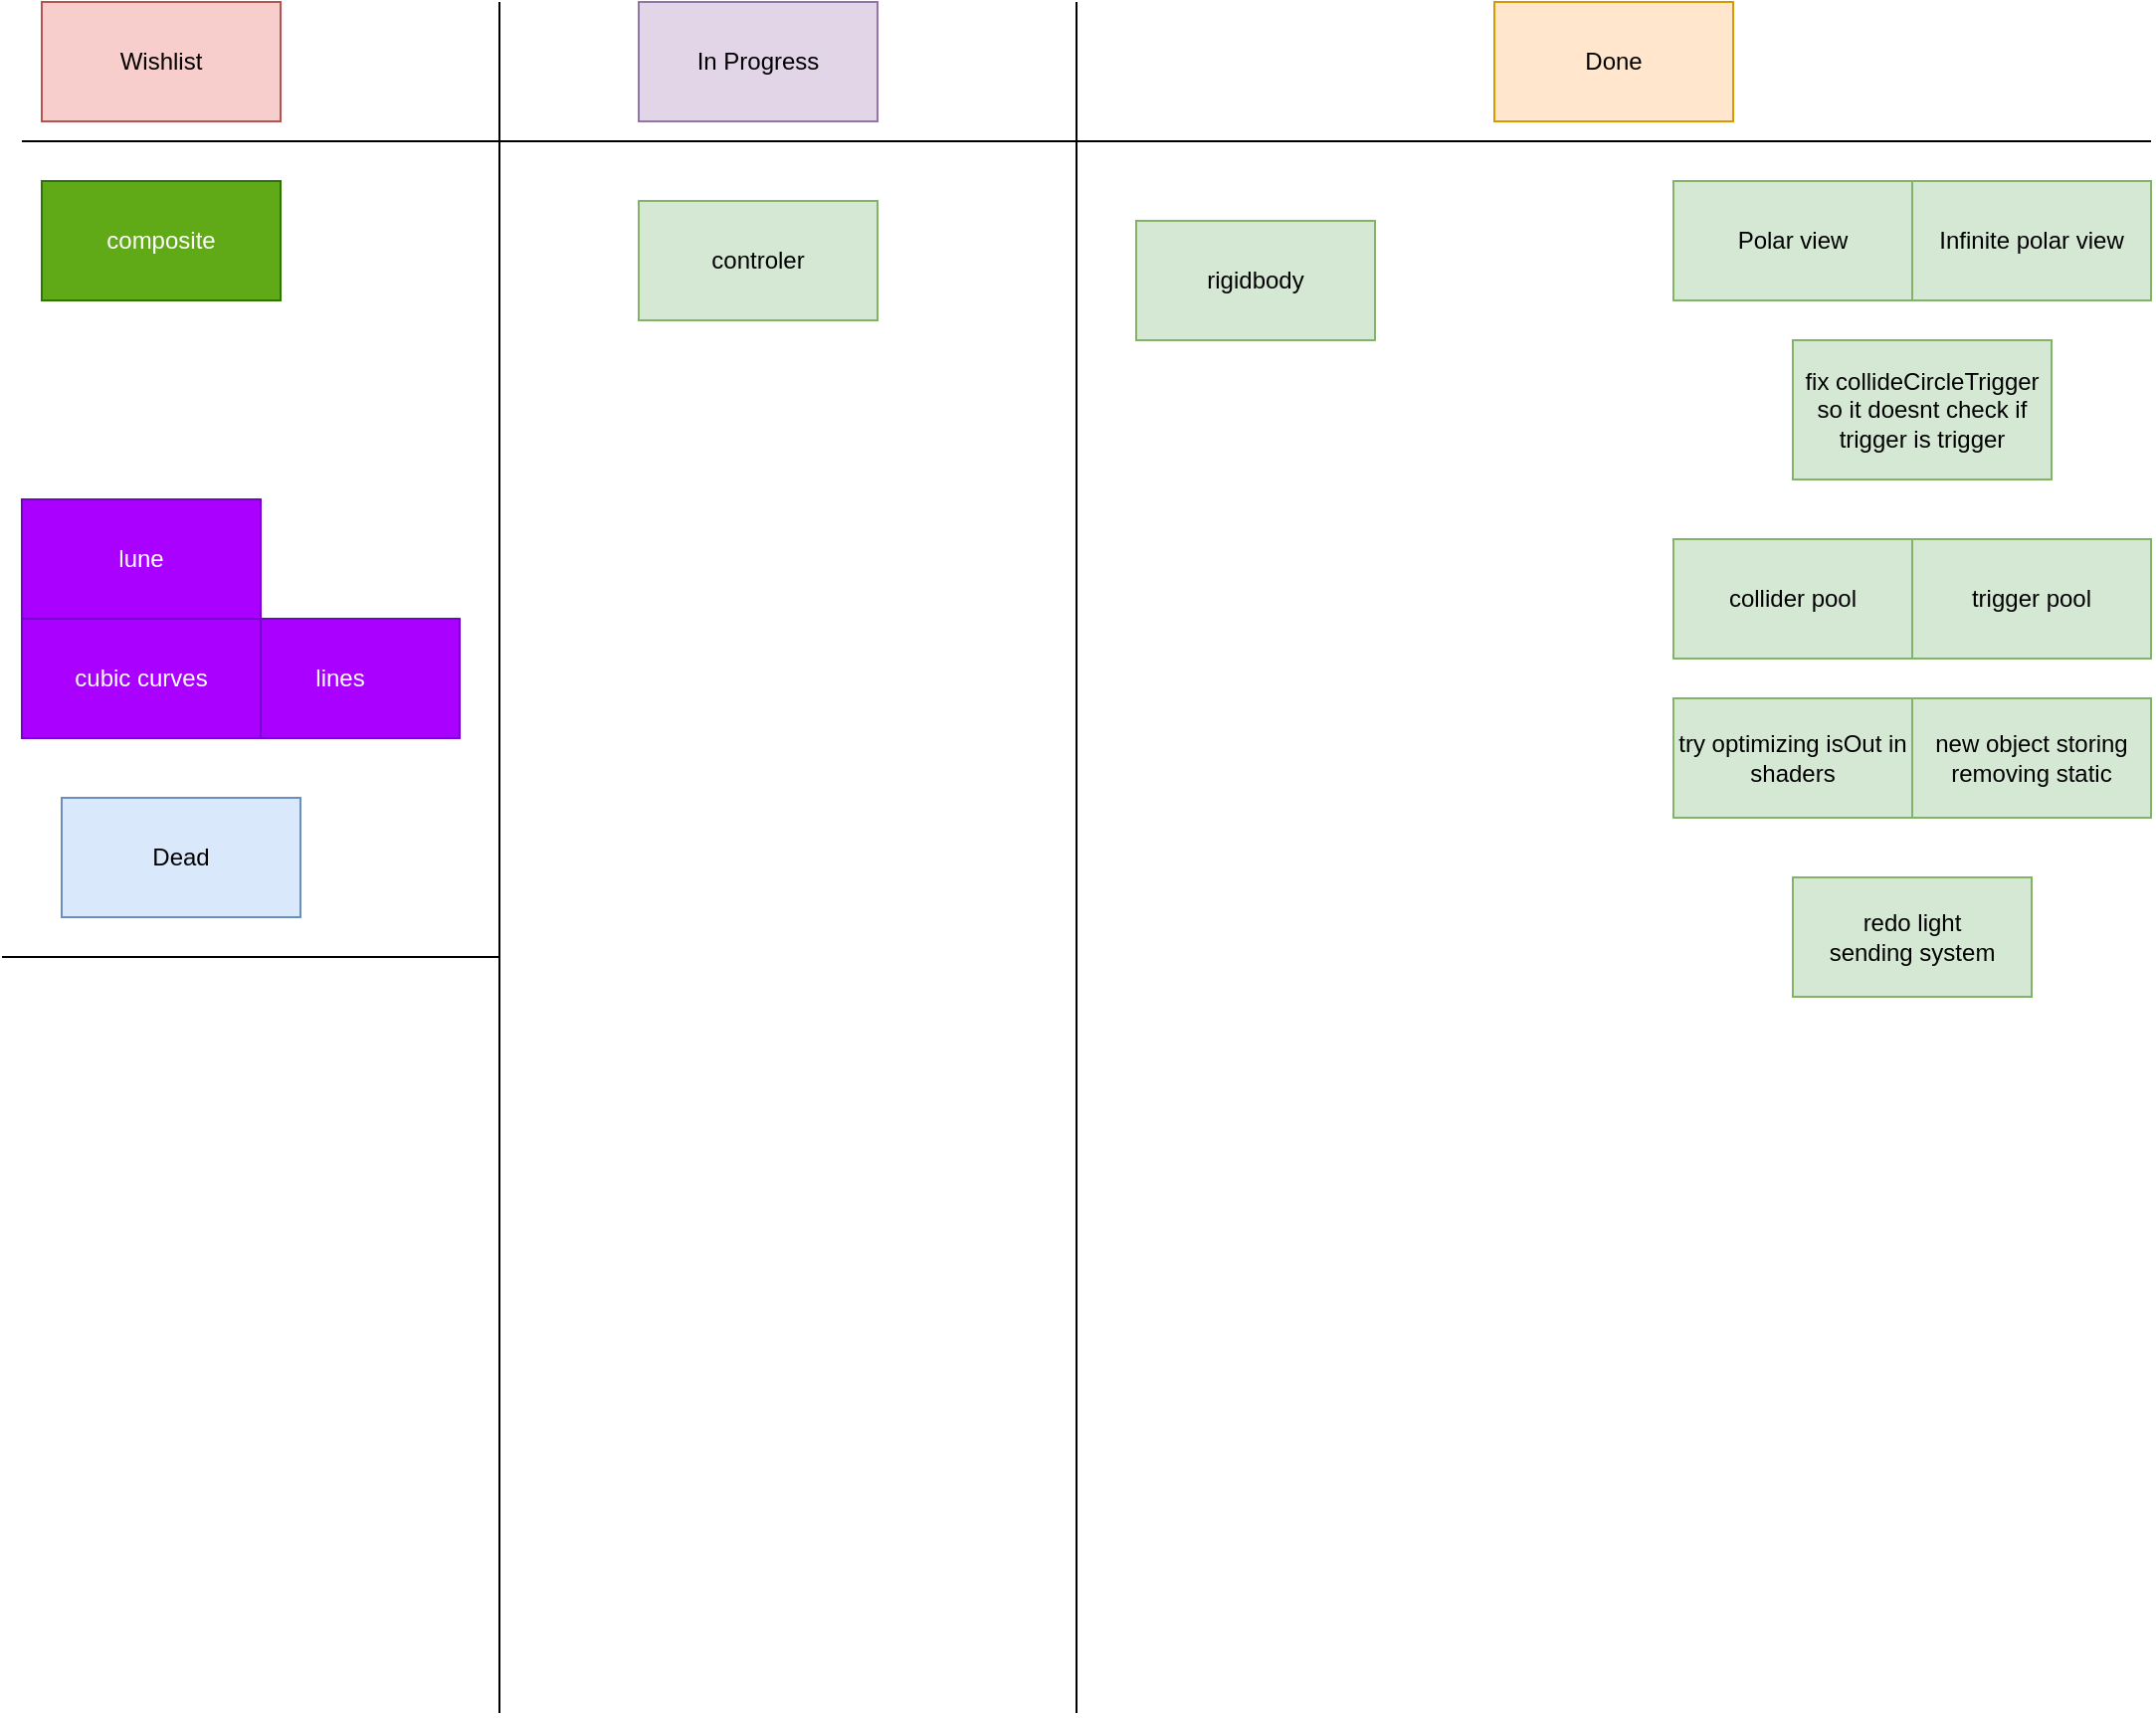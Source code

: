 <mxfile version="12.2.4" pages="1"><diagram id="grvGklvKSHnJHJ-BDOdG" name="Page-1"><mxGraphModel dx="875" dy="583" grid="1" gridSize="10" guides="1" tooltips="1" connect="1" arrows="1" fold="1" page="1" pageScale="1" pageWidth="850" pageHeight="1100" math="0" shadow="0"><root><mxCell id="0"/><mxCell id="1" parent="0"/><mxCell id="2" value="Wishlist" style="rounded=0;whiteSpace=wrap;html=1;fillColor=#f8cecc;strokeColor=#b85450;" parent="1" vertex="1"><mxGeometry x="20" y="20" width="120" height="60" as="geometry"/></mxCell><mxCell id="3" value="In Progress" style="rounded=0;whiteSpace=wrap;html=1;fillColor=#e1d5e7;strokeColor=#9673a6;" parent="1" vertex="1"><mxGeometry x="320" y="20" width="120" height="60" as="geometry"/></mxCell><mxCell id="4" value="Done" style="rounded=0;whiteSpace=wrap;html=1;fillColor=#ffe6cc;strokeColor=#d79b00;" parent="1" vertex="1"><mxGeometry x="750" y="20" width="120" height="60" as="geometry"/></mxCell><mxCell id="5" value="Dead" style="rounded=0;whiteSpace=wrap;html=1;fillColor=#dae8fc;strokeColor=#6c8ebf;" parent="1" vertex="1"><mxGeometry x="30" y="420" width="120" height="60" as="geometry"/></mxCell><mxCell id="6" value="" style="endArrow=none;html=1;" parent="1" edge="1"><mxGeometry width="50" height="50" relative="1" as="geometry"><mxPoint x="250" y="880" as="sourcePoint"/><mxPoint x="250" y="20" as="targetPoint"/></mxGeometry></mxCell><mxCell id="7" value="" style="endArrow=none;html=1;" parent="1" edge="1"><mxGeometry width="50" height="50" relative="1" as="geometry"><mxPoint x="540" y="880" as="sourcePoint"/><mxPoint x="540" y="20" as="targetPoint"/><Array as="points"><mxPoint x="540" y="680"/></Array></mxGeometry></mxCell><mxCell id="8" value="" style="endArrow=none;html=1;" parent="1" edge="1"><mxGeometry width="50" height="50" relative="1" as="geometry"><mxPoint y="500" as="sourcePoint"/><mxPoint x="250" y="500" as="targetPoint"/></mxGeometry></mxCell><mxCell id="9" value="" style="endArrow=none;html=1;" parent="1" edge="1"><mxGeometry width="50" height="50" relative="1" as="geometry"><mxPoint x="10" y="90" as="sourcePoint"/><mxPoint x="1080" y="90" as="targetPoint"/></mxGeometry></mxCell><mxCell id="10" value="Polar view" style="rounded=0;whiteSpace=wrap;html=1;fillColor=#d5e8d4;strokeColor=#82b366;" parent="1" vertex="1"><mxGeometry x="840" y="110" width="120" height="60" as="geometry"/></mxCell><mxCell id="11" value="collider pool" style="rounded=0;whiteSpace=wrap;html=1;fillColor=#d5e8d4;strokeColor=#82b366;" parent="1" vertex="1"><mxGeometry x="840" y="290" width="120" height="60" as="geometry"/></mxCell><mxCell id="12" value="Infinite polar view" style="rounded=0;whiteSpace=wrap;html=1;fillColor=#d5e8d4;strokeColor=#82b366;" parent="1" vertex="1"><mxGeometry x="960" y="110" width="120" height="60" as="geometry"/></mxCell><mxCell id="13" value="fix collideCircleTrigger&lt;br&gt;so it doesnt check if trigger is trigger" style="rounded=0;whiteSpace=wrap;html=1;fillColor=#d5e8d4;strokeColor=#82b366;" parent="1" vertex="1"><mxGeometry x="900" y="190" width="130" height="70" as="geometry"/></mxCell><mxCell id="14" value="trigger pool" style="rounded=0;whiteSpace=wrap;html=1;fillColor=#d5e8d4;strokeColor=#82b366;" parent="1" vertex="1"><mxGeometry x="960" y="290" width="120" height="60" as="geometry"/></mxCell><mxCell id="16" value="lines" style="rounded=0;whiteSpace=wrap;html=1;fillColor=#aa00ff;strokeColor=#7700CC;fontColor=#ffffff;" parent="1" vertex="1"><mxGeometry x="110" y="330" width="120" height="60" as="geometry"/></mxCell><mxCell id="17" value="cubic curves" style="rounded=0;whiteSpace=wrap;html=1;fillColor=#aa00ff;strokeColor=#7700CC;fontColor=#ffffff;" parent="1" vertex="1"><mxGeometry x="10" y="330" width="120" height="60" as="geometry"/></mxCell><mxCell id="18" value="new object storing removing static" style="rounded=0;whiteSpace=wrap;html=1;fillColor=#d5e8d4;strokeColor=#82b366;" parent="1" vertex="1"><mxGeometry x="960" y="370" width="120" height="60" as="geometry"/></mxCell><mxCell id="19" value="try optimizing isOut in shaders" style="rounded=0;whiteSpace=wrap;html=1;fillColor=#d5e8d4;strokeColor=#82b366;" parent="1" vertex="1"><mxGeometry x="840" y="370" width="120" height="60" as="geometry"/></mxCell><mxCell id="20" value="redo light &lt;br&gt;sending system" style="rounded=0;whiteSpace=wrap;html=1;fillColor=#d5e8d4;strokeColor=#82b366;" parent="1" vertex="1"><mxGeometry x="900" y="460" width="120" height="60" as="geometry"/></mxCell><mxCell id="21" value="lune" style="rounded=0;whiteSpace=wrap;html=1;fillColor=#aa00ff;strokeColor=#7700CC;fontColor=#ffffff;" parent="1" vertex="1"><mxGeometry x="10" y="270" width="120" height="60" as="geometry"/></mxCell><mxCell id="22" value="rigidbody" style="rounded=0;whiteSpace=wrap;html=1;fillColor=#d5e8d4;strokeColor=#82b366;" parent="1" vertex="1"><mxGeometry x="570" y="130" width="120" height="60" as="geometry"/></mxCell><mxCell id="23" value="composite" style="rounded=0;whiteSpace=wrap;html=1;fillColor=#60a917;strokeColor=#2D7600;fontColor=#ffffff;" parent="1" vertex="1"><mxGeometry x="20" y="110" width="120" height="60" as="geometry"/></mxCell><mxCell id="24" value="controler" style="rounded=0;whiteSpace=wrap;html=1;fillColor=#d5e8d4;strokeColor=#82b366;" vertex="1" parent="1"><mxGeometry x="320" y="120" width="120" height="60" as="geometry"/></mxCell></root></mxGraphModel></diagram></mxfile>